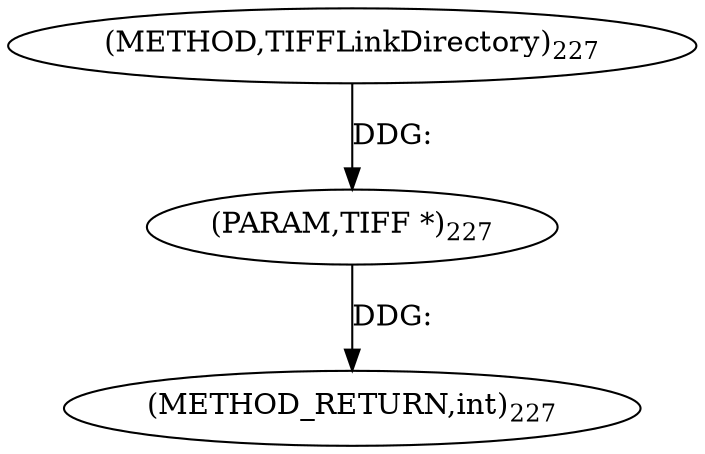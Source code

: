 digraph "TIFFLinkDirectory" {  
"64384" [label = <(METHOD,TIFFLinkDirectory)<SUB>227</SUB>> ]
"64386" [label = <(METHOD_RETURN,int)<SUB>227</SUB>> ]
"64385" [label = <(PARAM,TIFF *)<SUB>227</SUB>> ]
  "64385" -> "64386"  [ label = "DDG: "] 
  "64384" -> "64385"  [ label = "DDG: "] 
}
